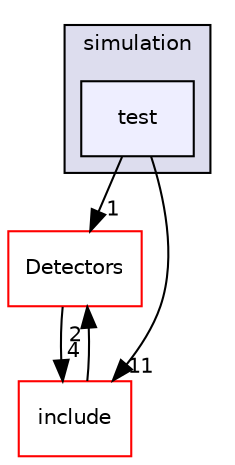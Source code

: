 digraph "/home/travis/build/AliceO2Group/AliceO2/DataFormats/simulation/test" {
  bgcolor=transparent;
  compound=true
  node [ fontsize="10", fontname="Helvetica"];
  edge [ labelfontsize="10", labelfontname="Helvetica"];
  subgraph clusterdir_047746f9f311f49446db9474b7431d0d {
    graph [ bgcolor="#ddddee", pencolor="black", label="simulation" fontname="Helvetica", fontsize="10", URL="dir_047746f9f311f49446db9474b7431d0d.html"]
  dir_c8fa59d38404a336ce27bd8f626335e9 [shape=box, label="test", style="filled", fillcolor="#eeeeff", pencolor="black", URL="dir_c8fa59d38404a336ce27bd8f626335e9.html"];
  }
  dir_2801adc79bf3c286b1b479858d2cade4 [shape=box label="Detectors" color="red" URL="dir_2801adc79bf3c286b1b479858d2cade4.html"];
  dir_e977c6a9672cee72083a88d55f0ce0c6 [shape=box label="include" color="red" URL="dir_e977c6a9672cee72083a88d55f0ce0c6.html"];
  dir_2801adc79bf3c286b1b479858d2cade4->dir_e977c6a9672cee72083a88d55f0ce0c6 [headlabel="4", labeldistance=1.5 headhref="dir_000065_000132.html"];
  dir_e977c6a9672cee72083a88d55f0ce0c6->dir_2801adc79bf3c286b1b479858d2cade4 [headlabel="2", labeldistance=1.5 headhref="dir_000132_000065.html"];
  dir_c8fa59d38404a336ce27bd8f626335e9->dir_2801adc79bf3c286b1b479858d2cade4 [headlabel="1", labeldistance=1.5 headhref="dir_000154_000065.html"];
  dir_c8fa59d38404a336ce27bd8f626335e9->dir_e977c6a9672cee72083a88d55f0ce0c6 [headlabel="11", labeldistance=1.5 headhref="dir_000154_000132.html"];
}
